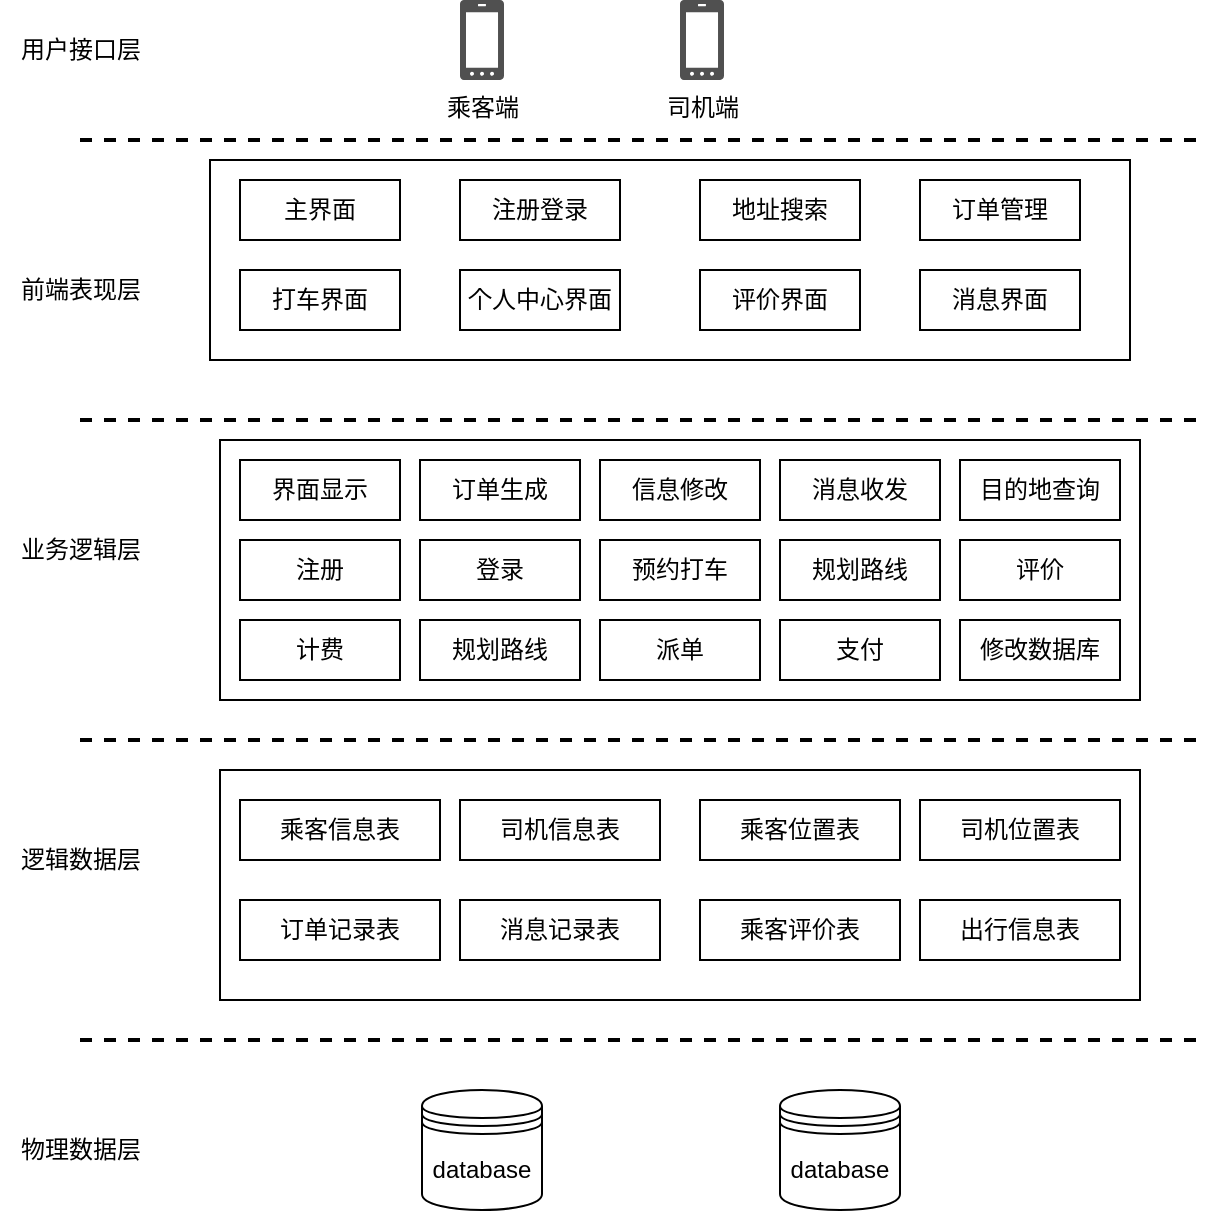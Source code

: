 <mxfile version="20.6.0" type="github">
  <diagram id="FSbITR7onw__S531h8E6" name="第 1 页">
    <mxGraphModel dx="1038" dy="623" grid="1" gridSize="10" guides="1" tooltips="1" connect="1" arrows="1" fold="1" page="1" pageScale="1" pageWidth="827" pageHeight="1169" math="0" shadow="0">
      <root>
        <mxCell id="0" />
        <mxCell id="1" parent="0" />
        <mxCell id="9__WrIiutgGzIWvAf3rb-11" value="" style="rounded=0;whiteSpace=wrap;html=1;" vertex="1" parent="1">
          <mxGeometry x="185" y="130" width="460" height="100" as="geometry" />
        </mxCell>
        <mxCell id="9__WrIiutgGzIWvAf3rb-1" value="" style="endArrow=none;dashed=1;html=1;rounded=0;fillColor=#dae8fc;strokeColor=#000000;strokeWidth=2;" edge="1" parent="1">
          <mxGeometry width="50" height="50" relative="1" as="geometry">
            <mxPoint x="120" y="120" as="sourcePoint" />
            <mxPoint x="680" y="120" as="targetPoint" />
          </mxGeometry>
        </mxCell>
        <mxCell id="9__WrIiutgGzIWvAf3rb-2" value="" style="endArrow=none;dashed=1;html=1;rounded=0;fillColor=#dae8fc;strokeColor=#000000;strokeWidth=2;" edge="1" parent="1">
          <mxGeometry width="50" height="50" relative="1" as="geometry">
            <mxPoint x="120" y="260" as="sourcePoint" />
            <mxPoint x="680" y="260" as="targetPoint" />
          </mxGeometry>
        </mxCell>
        <mxCell id="9__WrIiutgGzIWvAf3rb-3" value="" style="endArrow=none;dashed=1;html=1;rounded=0;fillColor=#dae8fc;strokeColor=#000000;strokeWidth=2;" edge="1" parent="1">
          <mxGeometry width="50" height="50" relative="1" as="geometry">
            <mxPoint x="120" y="420" as="sourcePoint" />
            <mxPoint x="680" y="420" as="targetPoint" />
          </mxGeometry>
        </mxCell>
        <mxCell id="9__WrIiutgGzIWvAf3rb-4" value="" style="endArrow=none;dashed=1;html=1;rounded=0;fillColor=#dae8fc;strokeColor=#000000;strokeWidth=2;" edge="1" parent="1">
          <mxGeometry width="50" height="50" relative="1" as="geometry">
            <mxPoint x="120" y="570" as="sourcePoint" />
            <mxPoint x="680" y="570" as="targetPoint" />
          </mxGeometry>
        </mxCell>
        <mxCell id="9__WrIiutgGzIWvAf3rb-6" value="司机端" style="sketch=0;pointerEvents=1;shadow=0;dashed=0;html=1;strokeColor=none;fillColor=#505050;labelPosition=center;verticalLabelPosition=bottom;verticalAlign=top;outlineConnect=0;align=center;shape=mxgraph.office.devices.cell_phone_windows_phone_proportional;direction=east;" vertex="1" parent="1">
          <mxGeometry x="420" y="50" width="22" height="40" as="geometry" />
        </mxCell>
        <mxCell id="9__WrIiutgGzIWvAf3rb-8" value="用户接口层" style="text;html=1;align=center;verticalAlign=middle;resizable=0;points=[];autosize=1;strokeColor=none;fillColor=none;" vertex="1" parent="1">
          <mxGeometry x="80" y="60" width="80" height="30" as="geometry" />
        </mxCell>
        <mxCell id="9__WrIiutgGzIWvAf3rb-9" value="乘客端" style="sketch=0;pointerEvents=1;shadow=0;dashed=0;html=1;strokeColor=none;fillColor=#505050;labelPosition=center;verticalLabelPosition=bottom;verticalAlign=top;outlineConnect=0;align=center;shape=mxgraph.office.devices.cell_phone_windows_phone_proportional;direction=east;" vertex="1" parent="1">
          <mxGeometry x="310" y="50" width="22" height="40" as="geometry" />
        </mxCell>
        <mxCell id="9__WrIiutgGzIWvAf3rb-10" value="前端表现层" style="text;html=1;align=center;verticalAlign=middle;resizable=0;points=[];autosize=1;strokeColor=none;fillColor=none;" vertex="1" parent="1">
          <mxGeometry x="80" y="180" width="80" height="30" as="geometry" />
        </mxCell>
        <mxCell id="9__WrIiutgGzIWvAf3rb-12" value="主界面" style="rounded=0;whiteSpace=wrap;html=1;" vertex="1" parent="1">
          <mxGeometry x="200" y="140" width="80" height="30" as="geometry" />
        </mxCell>
        <mxCell id="9__WrIiutgGzIWvAf3rb-13" value="打车界面" style="rounded=0;whiteSpace=wrap;html=1;" vertex="1" parent="1">
          <mxGeometry x="200" y="185" width="80" height="30" as="geometry" />
        </mxCell>
        <mxCell id="9__WrIiutgGzIWvAf3rb-14" value="注册登录" style="rounded=0;whiteSpace=wrap;html=1;" vertex="1" parent="1">
          <mxGeometry x="310" y="140" width="80" height="30" as="geometry" />
        </mxCell>
        <mxCell id="9__WrIiutgGzIWvAf3rb-15" value="地址搜索" style="rounded=0;whiteSpace=wrap;html=1;" vertex="1" parent="1">
          <mxGeometry x="430" y="140" width="80" height="30" as="geometry" />
        </mxCell>
        <mxCell id="9__WrIiutgGzIWvAf3rb-16" value="订单管理" style="rounded=0;whiteSpace=wrap;html=1;" vertex="1" parent="1">
          <mxGeometry x="540" y="140" width="80" height="30" as="geometry" />
        </mxCell>
        <mxCell id="9__WrIiutgGzIWvAf3rb-17" value="个人中心界面" style="rounded=0;whiteSpace=wrap;html=1;" vertex="1" parent="1">
          <mxGeometry x="310" y="185" width="80" height="30" as="geometry" />
        </mxCell>
        <mxCell id="9__WrIiutgGzIWvAf3rb-18" value="评价界面" style="rounded=0;whiteSpace=wrap;html=1;" vertex="1" parent="1">
          <mxGeometry x="430" y="185" width="80" height="30" as="geometry" />
        </mxCell>
        <mxCell id="9__WrIiutgGzIWvAf3rb-19" value="消息界面" style="rounded=0;whiteSpace=wrap;html=1;" vertex="1" parent="1">
          <mxGeometry x="540" y="185" width="80" height="30" as="geometry" />
        </mxCell>
        <mxCell id="9__WrIiutgGzIWvAf3rb-20" value="业务逻辑层" style="text;html=1;align=center;verticalAlign=middle;resizable=0;points=[];autosize=1;strokeColor=none;fillColor=none;" vertex="1" parent="1">
          <mxGeometry x="80" y="310" width="80" height="30" as="geometry" />
        </mxCell>
        <mxCell id="9__WrIiutgGzIWvAf3rb-21" value="" style="rounded=0;whiteSpace=wrap;html=1;" vertex="1" parent="1">
          <mxGeometry x="190" y="270" width="460" height="130" as="geometry" />
        </mxCell>
        <mxCell id="9__WrIiutgGzIWvAf3rb-22" value="界面显示" style="rounded=0;whiteSpace=wrap;html=1;" vertex="1" parent="1">
          <mxGeometry x="200" y="280" width="80" height="30" as="geometry" />
        </mxCell>
        <mxCell id="9__WrIiutgGzIWvAf3rb-23" value="订单生成" style="rounded=0;whiteSpace=wrap;html=1;" vertex="1" parent="1">
          <mxGeometry x="290" y="280" width="80" height="30" as="geometry" />
        </mxCell>
        <mxCell id="9__WrIiutgGzIWvAf3rb-24" value="信息修改" style="rounded=0;whiteSpace=wrap;html=1;" vertex="1" parent="1">
          <mxGeometry x="380" y="280" width="80" height="30" as="geometry" />
        </mxCell>
        <mxCell id="9__WrIiutgGzIWvAf3rb-25" value="消息收发" style="rounded=0;whiteSpace=wrap;html=1;" vertex="1" parent="1">
          <mxGeometry x="470" y="280" width="80" height="30" as="geometry" />
        </mxCell>
        <mxCell id="9__WrIiutgGzIWvAf3rb-26" value="目的地查询" style="rounded=0;whiteSpace=wrap;html=1;" vertex="1" parent="1">
          <mxGeometry x="560" y="280" width="80" height="30" as="geometry" />
        </mxCell>
        <mxCell id="9__WrIiutgGzIWvAf3rb-28" value="注册" style="rounded=0;whiteSpace=wrap;html=1;" vertex="1" parent="1">
          <mxGeometry x="200" y="320" width="80" height="30" as="geometry" />
        </mxCell>
        <mxCell id="9__WrIiutgGzIWvAf3rb-29" value="登录" style="rounded=0;whiteSpace=wrap;html=1;" vertex="1" parent="1">
          <mxGeometry x="290" y="320" width="80" height="30" as="geometry" />
        </mxCell>
        <mxCell id="9__WrIiutgGzIWvAf3rb-30" value="预约打车" style="rounded=0;whiteSpace=wrap;html=1;" vertex="1" parent="1">
          <mxGeometry x="380" y="320" width="80" height="30" as="geometry" />
        </mxCell>
        <mxCell id="9__WrIiutgGzIWvAf3rb-31" value="规划路线" style="rounded=0;whiteSpace=wrap;html=1;" vertex="1" parent="1">
          <mxGeometry x="470" y="320" width="80" height="30" as="geometry" />
        </mxCell>
        <mxCell id="9__WrIiutgGzIWvAf3rb-32" value="评价" style="rounded=0;whiteSpace=wrap;html=1;" vertex="1" parent="1">
          <mxGeometry x="560" y="320" width="80" height="30" as="geometry" />
        </mxCell>
        <mxCell id="9__WrIiutgGzIWvAf3rb-33" value="计费" style="rounded=0;whiteSpace=wrap;html=1;" vertex="1" parent="1">
          <mxGeometry x="200" y="360" width="80" height="30" as="geometry" />
        </mxCell>
        <mxCell id="9__WrIiutgGzIWvAf3rb-34" value="规划路线" style="rounded=0;whiteSpace=wrap;html=1;" vertex="1" parent="1">
          <mxGeometry x="290" y="360" width="80" height="30" as="geometry" />
        </mxCell>
        <mxCell id="9__WrIiutgGzIWvAf3rb-35" value="派单" style="rounded=0;whiteSpace=wrap;html=1;" vertex="1" parent="1">
          <mxGeometry x="380" y="360" width="80" height="30" as="geometry" />
        </mxCell>
        <mxCell id="9__WrIiutgGzIWvAf3rb-36" value="支付" style="rounded=0;whiteSpace=wrap;html=1;" vertex="1" parent="1">
          <mxGeometry x="470" y="360" width="80" height="30" as="geometry" />
        </mxCell>
        <mxCell id="9__WrIiutgGzIWvAf3rb-37" value="修改数据库" style="rounded=0;whiteSpace=wrap;html=1;" vertex="1" parent="1">
          <mxGeometry x="560" y="360" width="80" height="30" as="geometry" />
        </mxCell>
        <mxCell id="9__WrIiutgGzIWvAf3rb-38" value="逻辑数据层" style="text;html=1;align=center;verticalAlign=middle;resizable=0;points=[];autosize=1;strokeColor=none;fillColor=none;" vertex="1" parent="1">
          <mxGeometry x="80" y="465" width="80" height="30" as="geometry" />
        </mxCell>
        <mxCell id="9__WrIiutgGzIWvAf3rb-39" value="" style="rounded=0;whiteSpace=wrap;html=1;" vertex="1" parent="1">
          <mxGeometry x="190" y="435" width="460" height="115" as="geometry" />
        </mxCell>
        <mxCell id="9__WrIiutgGzIWvAf3rb-41" value="乘客信息表" style="rounded=0;whiteSpace=wrap;html=1;" vertex="1" parent="1">
          <mxGeometry x="200" y="450" width="100" height="30" as="geometry" />
        </mxCell>
        <mxCell id="9__WrIiutgGzIWvAf3rb-42" value="司机信息表" style="rounded=0;whiteSpace=wrap;html=1;" vertex="1" parent="1">
          <mxGeometry x="310" y="450" width="100" height="30" as="geometry" />
        </mxCell>
        <mxCell id="9__WrIiutgGzIWvAf3rb-43" value="乘客位置表" style="rounded=0;whiteSpace=wrap;html=1;" vertex="1" parent="1">
          <mxGeometry x="430" y="450" width="100" height="30" as="geometry" />
        </mxCell>
        <mxCell id="9__WrIiutgGzIWvAf3rb-44" value="司机位置表" style="rounded=0;whiteSpace=wrap;html=1;" vertex="1" parent="1">
          <mxGeometry x="540" y="450" width="100" height="30" as="geometry" />
        </mxCell>
        <mxCell id="9__WrIiutgGzIWvAf3rb-45" value="订单记录表" style="rounded=0;whiteSpace=wrap;html=1;" vertex="1" parent="1">
          <mxGeometry x="200" y="500" width="100" height="30" as="geometry" />
        </mxCell>
        <mxCell id="9__WrIiutgGzIWvAf3rb-46" value="消息记录表" style="rounded=0;whiteSpace=wrap;html=1;" vertex="1" parent="1">
          <mxGeometry x="310" y="500" width="100" height="30" as="geometry" />
        </mxCell>
        <mxCell id="9__WrIiutgGzIWvAf3rb-47" value="乘客评价表" style="rounded=0;whiteSpace=wrap;html=1;" vertex="1" parent="1">
          <mxGeometry x="430" y="500" width="100" height="30" as="geometry" />
        </mxCell>
        <mxCell id="9__WrIiutgGzIWvAf3rb-48" value="出行信息表" style="rounded=0;whiteSpace=wrap;html=1;" vertex="1" parent="1">
          <mxGeometry x="540" y="500" width="100" height="30" as="geometry" />
        </mxCell>
        <mxCell id="9__WrIiutgGzIWvAf3rb-49" value="database" style="shape=datastore;whiteSpace=wrap;html=1;" vertex="1" parent="1">
          <mxGeometry x="291" y="595" width="60" height="60" as="geometry" />
        </mxCell>
        <mxCell id="9__WrIiutgGzIWvAf3rb-50" value="database" style="shape=datastore;whiteSpace=wrap;html=1;" vertex="1" parent="1">
          <mxGeometry x="470" y="595" width="60" height="60" as="geometry" />
        </mxCell>
        <mxCell id="9__WrIiutgGzIWvAf3rb-51" value="物理数据层" style="text;html=1;align=center;verticalAlign=middle;resizable=0;points=[];autosize=1;strokeColor=none;fillColor=none;" vertex="1" parent="1">
          <mxGeometry x="80" y="610" width="80" height="30" as="geometry" />
        </mxCell>
      </root>
    </mxGraphModel>
  </diagram>
</mxfile>
